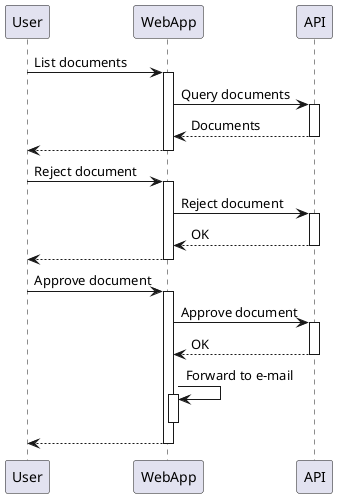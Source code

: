 @startuml "Sequence"

User -> WebApp : List documents
activate WebApp
WebApp -> API : Query documents
activate API
return Documents
return

User -> WebApp : Reject document
activate WebApp
WebApp -> API : Reject document
activate API
return OK
return

User -> WebApp : Approve document
activate WebApp
WebApp -> API : Approve document
activate API
return OK
WebApp -> WebApp : Forward to e-mail
activate WebApp
deactivate WebApp
return

@enduml

@startuml "Classes"
hide enum methods

class User {
    string Name
}

class Document {
    Guid Id
    DocumentType DocumentType
    State DocumentState
    DateTime CreationDate
    string FileReference
}

enum DocumentType {
    Invoice
    CreditNote
}

enum State {
    Received
    Approved
    Rejected
}

User "1" o-- "*" Document
Document *-- DocumentType
Document *-- State

@enduml